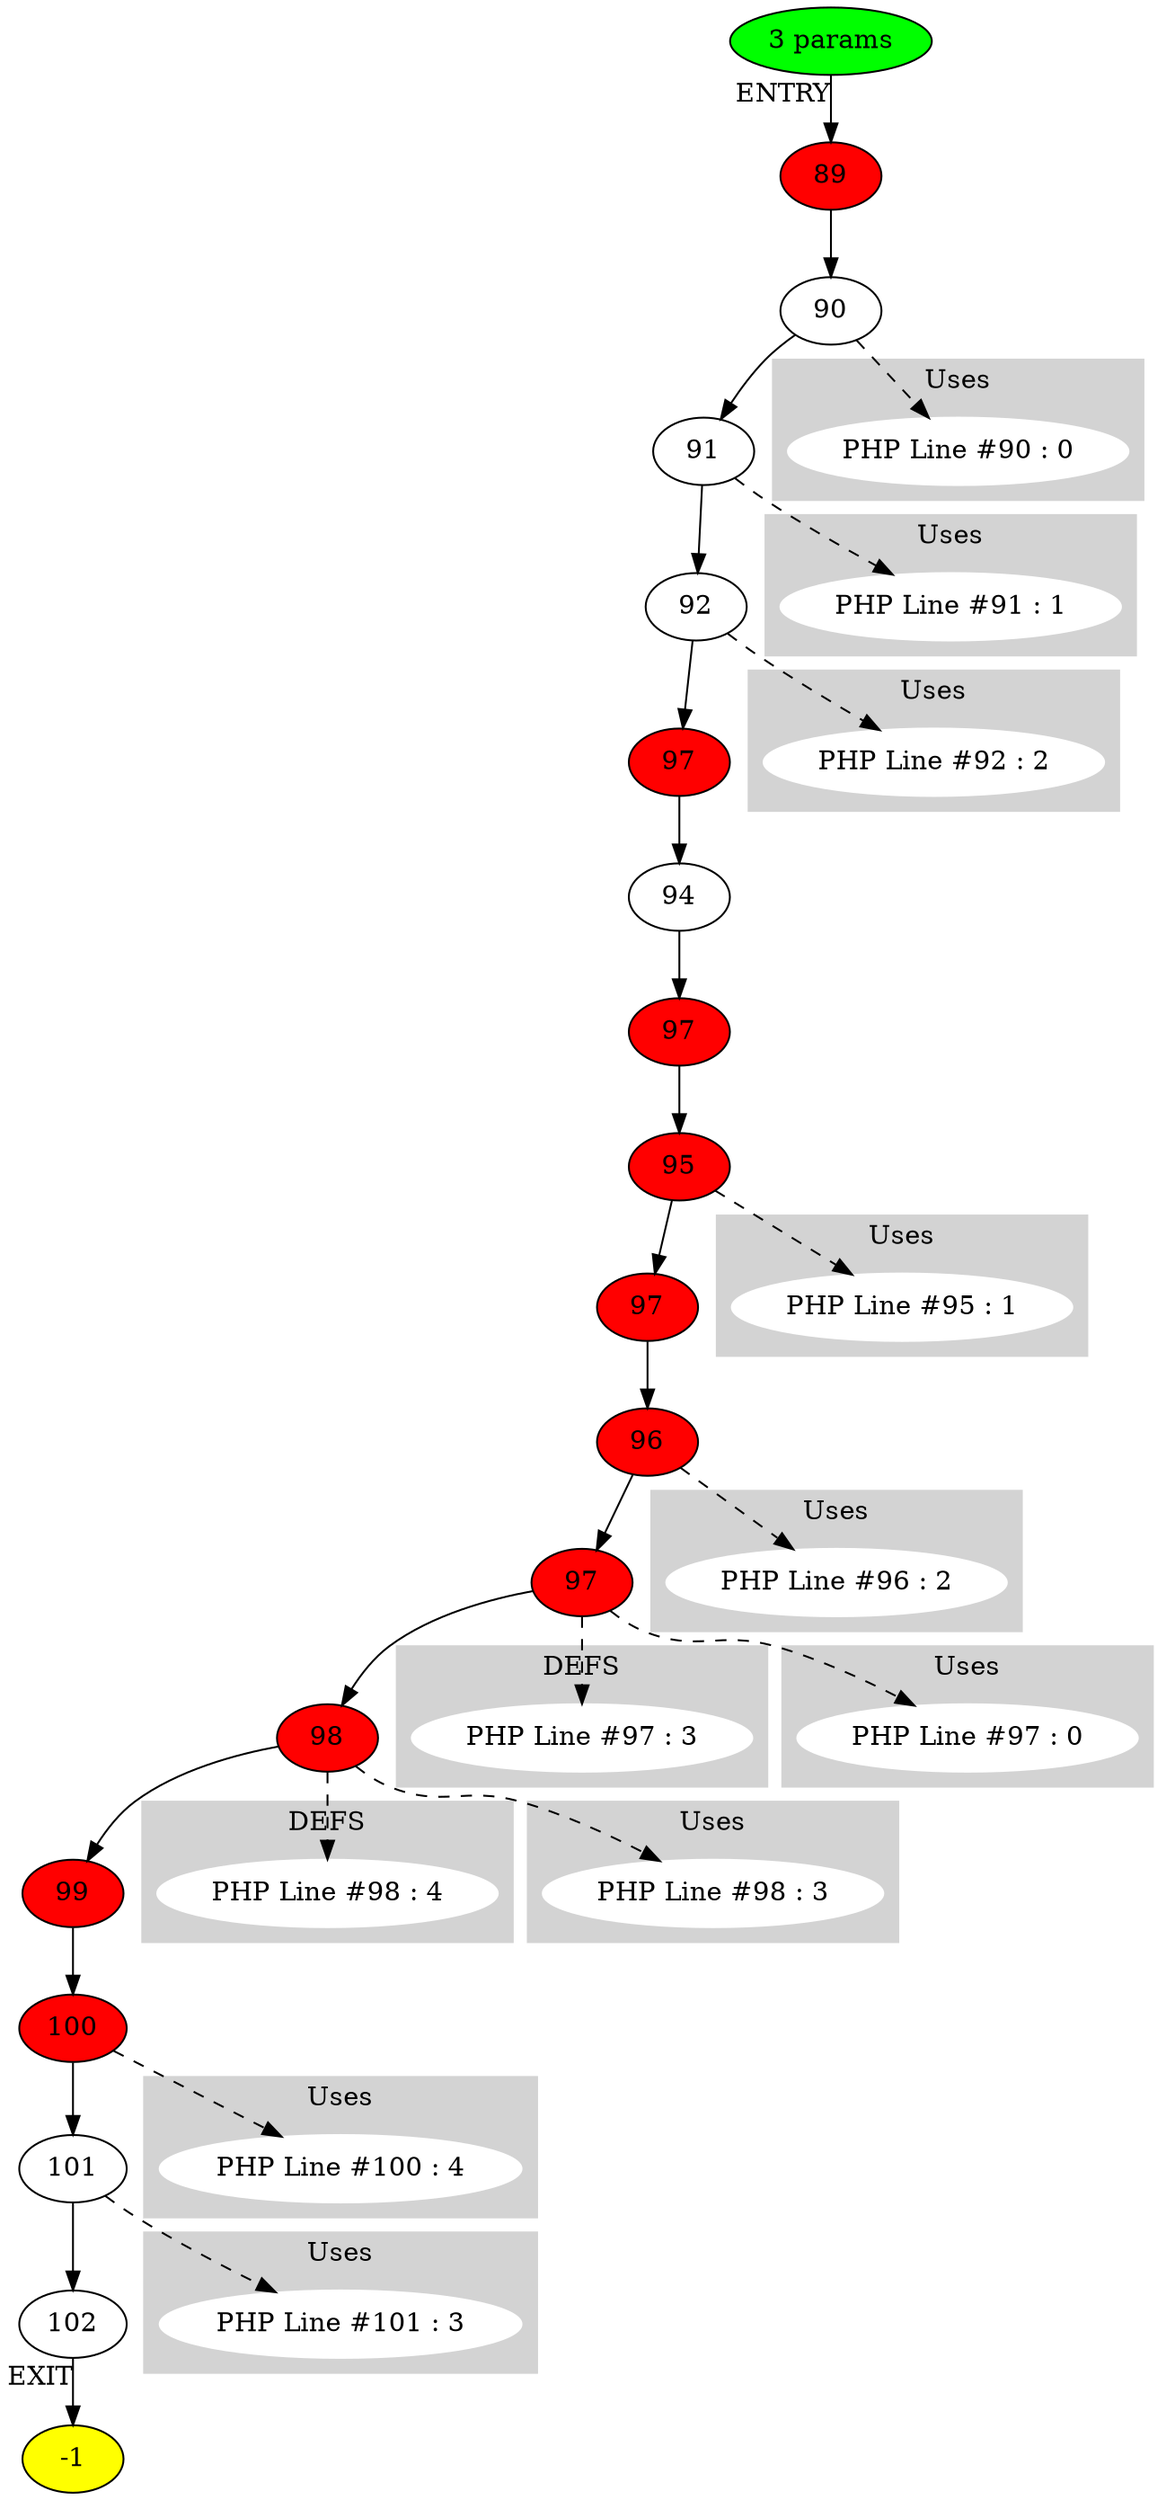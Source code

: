 digraph testName {
0 [label="89" , fillcolor = red, style = filled];
1 [label="90"];
2 [label="91"];
3 [label="92"];
4 [label="97" , fillcolor = red, style = filled];
5 [label="94"];
6 [label="97" , fillcolor = red, style = filled];
7 [label="95" , fillcolor = red, style = filled];
8 [label="97" , fillcolor = red, style = filled];
9 [label="96" , fillcolor = red, style = filled];
10 [label="97" , fillcolor = red, style = filled];
11 [label="98" , fillcolor = red, style = filled];
12 [label="99" , fillcolor = red, style = filled];
13 [label="100" , fillcolor = red, style = filled];
14 [label="101"];
15 [label="102"];
0 -> 1;
1 -> 2;
2 -> 3;
3 -> 4;
4 -> 5;
5 -> 6;
6 -> 7;
7 -> 8;
8 -> 9;
9 -> 10;
10 -> 11;
11 -> 12;
12 -> 13;
13 -> 14;
14 -> 15;
-2 -> 0[xlabel="ENTRY"];
15 -> -1[xlabel="EXIT"];
-2 [fillcolor = green, style = filled]-1 [fillcolor= yellow, style = filled] subgraph cluster_g_10 { style=filled; color=lightgrey; node [style=filled,color=white]; g_10[label= "PHP Line #97 : 3"];label = "DEFS";}
10 -> g_10 [style="dashed"];
subgraph cluster_g_11 { style=filled; color=lightgrey; node [style=filled,color=white]; g_11[label= "PHP Line #98 : 4"];label = "DEFS";}
11 -> g_11 [style="dashed"];
subgraph cluster_use_1 { style=filled; color=lightgrey; node [style=filled,color=white]; use_1_0[label= "PHP Line #90 : 0"];label = "Uses";}
1 -> use_1_0 [style="dashed"];
subgraph cluster_use_2 { style=filled; color=lightgrey; node [style=filled,color=white]; use_2_1[label= "PHP Line #91 : 1"];label = "Uses";}
2 -> use_2_1 [style="dashed"];
subgraph cluster_use_3 { style=filled; color=lightgrey; node [style=filled,color=white]; use_3_2[label= "PHP Line #92 : 2"];label = "Uses";}
3 -> use_3_2 [style="dashed"];
subgraph cluster_use_7 { style=filled; color=lightgrey; node [style=filled,color=white]; use_7_1[label= "PHP Line #95 : 1"];label = "Uses";}
7 -> use_7_1 [style="dashed"];
subgraph cluster_use_9 { style=filled; color=lightgrey; node [style=filled,color=white]; use_9_2[label= "PHP Line #96 : 2"];label = "Uses";}
9 -> use_9_2 [style="dashed"];
subgraph cluster_use_10 { style=filled; color=lightgrey; node [style=filled,color=white]; use_10_0[label= "PHP Line #97 : 0"];label = "Uses";}
10 -> use_10_0 [style="dashed"];
subgraph cluster_use_11 { style=filled; color=lightgrey; node [style=filled,color=white]; use_11_3[label= "PHP Line #98 : 3"];label = "Uses";}
11 -> use_11_3 [style="dashed"];
subgraph cluster_use_13 { style=filled; color=lightgrey; node [style=filled,color=white]; use_13_4[label= "PHP Line #100 : 4"];label = "Uses";}
13 -> use_13_4 [style="dashed"];
subgraph cluster_use_14 { style=filled; color=lightgrey; node [style=filled,color=white]; use_14_3[label= "PHP Line #101 : 3"];label = "Uses";}
14 -> use_14_3 [style="dashed"];
-2 [label="3 params"];
}
